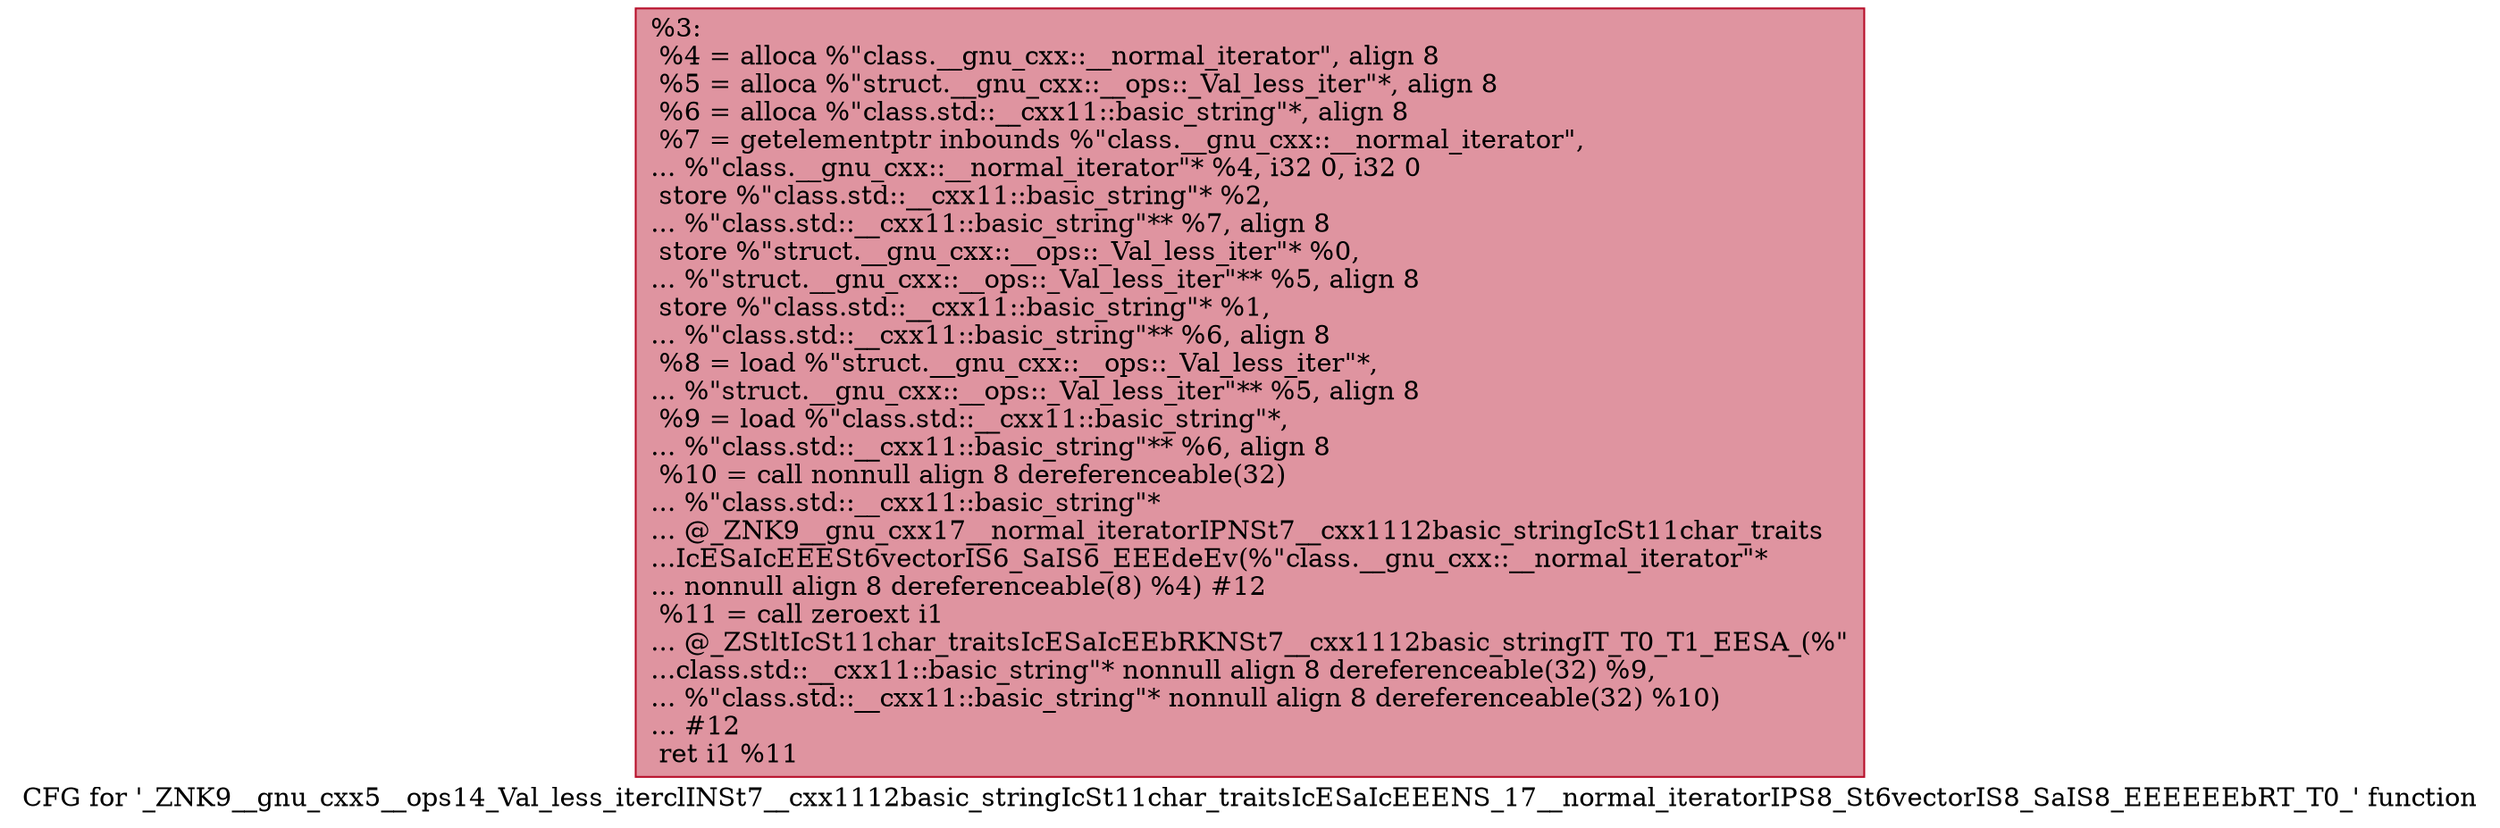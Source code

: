 digraph "CFG for '_ZNK9__gnu_cxx5__ops14_Val_less_iterclINSt7__cxx1112basic_stringIcSt11char_traitsIcESaIcEEENS_17__normal_iteratorIPS8_St6vectorIS8_SaIS8_EEEEEEbRT_T0_' function" {
	label="CFG for '_ZNK9__gnu_cxx5__ops14_Val_less_iterclINSt7__cxx1112basic_stringIcSt11char_traitsIcESaIcEEENS_17__normal_iteratorIPS8_St6vectorIS8_SaIS8_EEEEEEbRT_T0_' function";

	Node0x559261158b50 [shape=record,color="#b70d28ff", style=filled, fillcolor="#b70d2870",label="{%3:\l  %4 = alloca %\"class.__gnu_cxx::__normal_iterator\", align 8\l  %5 = alloca %\"struct.__gnu_cxx::__ops::_Val_less_iter\"*, align 8\l  %6 = alloca %\"class.std::__cxx11::basic_string\"*, align 8\l  %7 = getelementptr inbounds %\"class.__gnu_cxx::__normal_iterator\",\l... %\"class.__gnu_cxx::__normal_iterator\"* %4, i32 0, i32 0\l  store %\"class.std::__cxx11::basic_string\"* %2,\l... %\"class.std::__cxx11::basic_string\"** %7, align 8\l  store %\"struct.__gnu_cxx::__ops::_Val_less_iter\"* %0,\l... %\"struct.__gnu_cxx::__ops::_Val_less_iter\"** %5, align 8\l  store %\"class.std::__cxx11::basic_string\"* %1,\l... %\"class.std::__cxx11::basic_string\"** %6, align 8\l  %8 = load %\"struct.__gnu_cxx::__ops::_Val_less_iter\"*,\l... %\"struct.__gnu_cxx::__ops::_Val_less_iter\"** %5, align 8\l  %9 = load %\"class.std::__cxx11::basic_string\"*,\l... %\"class.std::__cxx11::basic_string\"** %6, align 8\l  %10 = call nonnull align 8 dereferenceable(32)\l... %\"class.std::__cxx11::basic_string\"*\l... @_ZNK9__gnu_cxx17__normal_iteratorIPNSt7__cxx1112basic_stringIcSt11char_traits\l...IcESaIcEEESt6vectorIS6_SaIS6_EEEdeEv(%\"class.__gnu_cxx::__normal_iterator\"*\l... nonnull align 8 dereferenceable(8) %4) #12\l  %11 = call zeroext i1\l... @_ZStltIcSt11char_traitsIcESaIcEEbRKNSt7__cxx1112basic_stringIT_T0_T1_EESA_(%\"\l...class.std::__cxx11::basic_string\"* nonnull align 8 dereferenceable(32) %9,\l... %\"class.std::__cxx11::basic_string\"* nonnull align 8 dereferenceable(32) %10)\l... #12\l  ret i1 %11\l}"];
}
